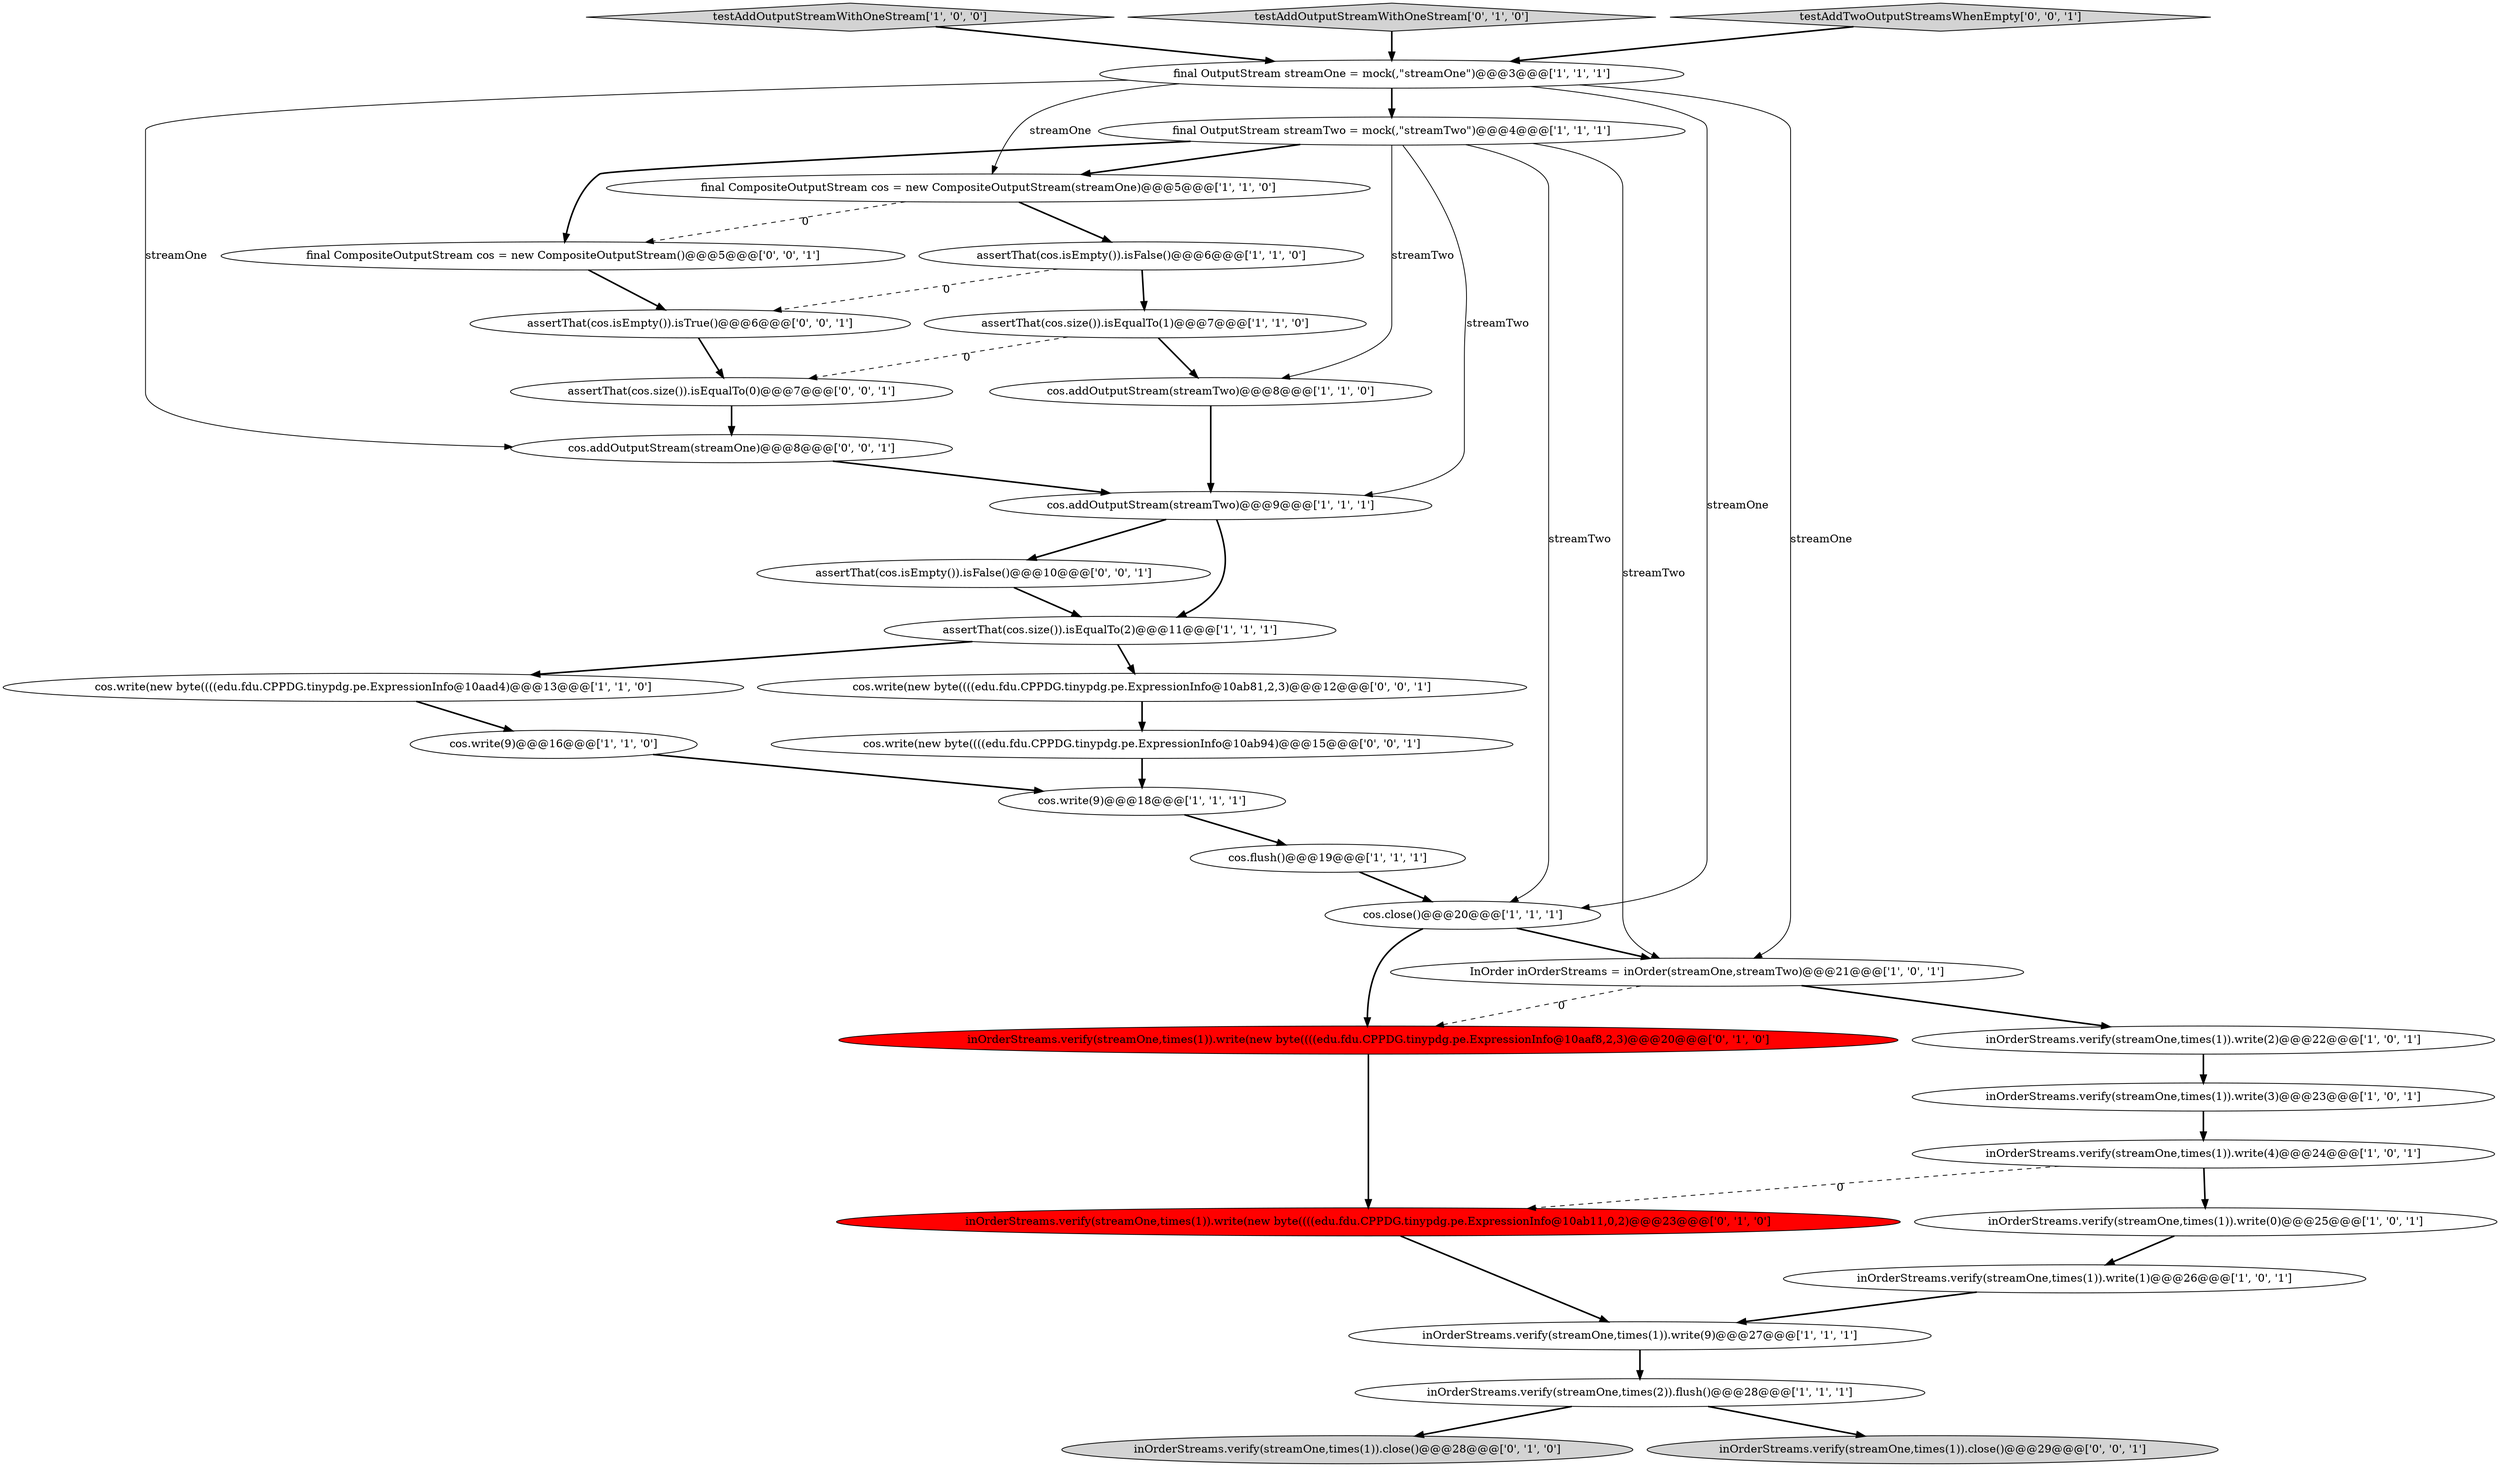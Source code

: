 digraph {
17 [style = filled, label = "cos.close()@@@20@@@['1', '1', '1']", fillcolor = white, shape = ellipse image = "AAA0AAABBB1BBB"];
6 [style = filled, label = "testAddOutputStreamWithOneStream['1', '0', '0']", fillcolor = lightgray, shape = diamond image = "AAA0AAABBB1BBB"];
5 [style = filled, label = "inOrderStreams.verify(streamOne,times(1)).write(4)@@@24@@@['1', '0', '1']", fillcolor = white, shape = ellipse image = "AAA0AAABBB1BBB"];
23 [style = filled, label = "inOrderStreams.verify(streamOne,times(1)).close()@@@28@@@['0', '1', '0']", fillcolor = lightgray, shape = ellipse image = "AAA0AAABBB2BBB"];
22 [style = filled, label = "inOrderStreams.verify(streamOne,times(1)).write(new byte((((edu.fdu.CPPDG.tinypdg.pe.ExpressionInfo@10ab11,0,2)@@@23@@@['0', '1', '0']", fillcolor = red, shape = ellipse image = "AAA1AAABBB2BBB"];
20 [style = filled, label = "inOrderStreams.verify(streamOne,times(1)).write(9)@@@27@@@['1', '1', '1']", fillcolor = white, shape = ellipse image = "AAA0AAABBB1BBB"];
18 [style = filled, label = "cos.write(new byte((((edu.fdu.CPPDG.tinypdg.pe.ExpressionInfo@10aad4)@@@13@@@['1', '1', '0']", fillcolor = white, shape = ellipse image = "AAA0AAABBB1BBB"];
21 [style = filled, label = "final OutputStream streamOne = mock(,\"streamOne\")@@@3@@@['1', '1', '1']", fillcolor = white, shape = ellipse image = "AAA0AAABBB1BBB"];
9 [style = filled, label = "inOrderStreams.verify(streamOne,times(2)).flush()@@@28@@@['1', '1', '1']", fillcolor = white, shape = ellipse image = "AAA0AAABBB1BBB"];
10 [style = filled, label = "assertThat(cos.size()).isEqualTo(1)@@@7@@@['1', '1', '0']", fillcolor = white, shape = ellipse image = "AAA0AAABBB1BBB"];
24 [style = filled, label = "inOrderStreams.verify(streamOne,times(1)).write(new byte((((edu.fdu.CPPDG.tinypdg.pe.ExpressionInfo@10aaf8,2,3)@@@20@@@['0', '1', '0']", fillcolor = red, shape = ellipse image = "AAA1AAABBB2BBB"];
29 [style = filled, label = "final CompositeOutputStream cos = new CompositeOutputStream()@@@5@@@['0', '0', '1']", fillcolor = white, shape = ellipse image = "AAA0AAABBB3BBB"];
13 [style = filled, label = "cos.addOutputStream(streamTwo)@@@8@@@['1', '1', '0']", fillcolor = white, shape = ellipse image = "AAA0AAABBB1BBB"];
32 [style = filled, label = "cos.addOutputStream(streamOne)@@@8@@@['0', '0', '1']", fillcolor = white, shape = ellipse image = "AAA0AAABBB3BBB"];
4 [style = filled, label = "assertThat(cos.isEmpty()).isFalse()@@@6@@@['1', '1', '0']", fillcolor = white, shape = ellipse image = "AAA0AAABBB1BBB"];
1 [style = filled, label = "cos.flush()@@@19@@@['1', '1', '1']", fillcolor = white, shape = ellipse image = "AAA0AAABBB1BBB"];
25 [style = filled, label = "testAddOutputStreamWithOneStream['0', '1', '0']", fillcolor = lightgray, shape = diamond image = "AAA0AAABBB2BBB"];
16 [style = filled, label = "inOrderStreams.verify(streamOne,times(1)).write(2)@@@22@@@['1', '0', '1']", fillcolor = white, shape = ellipse image = "AAA0AAABBB1BBB"];
11 [style = filled, label = "inOrderStreams.verify(streamOne,times(1)).write(1)@@@26@@@['1', '0', '1']", fillcolor = white, shape = ellipse image = "AAA0AAABBB1BBB"];
33 [style = filled, label = "testAddTwoOutputStreamsWhenEmpty['0', '0', '1']", fillcolor = lightgray, shape = diamond image = "AAA0AAABBB3BBB"];
15 [style = filled, label = "InOrder inOrderStreams = inOrder(streamOne,streamTwo)@@@21@@@['1', '0', '1']", fillcolor = white, shape = ellipse image = "AAA0AAABBB1BBB"];
34 [style = filled, label = "assertThat(cos.isEmpty()).isFalse()@@@10@@@['0', '0', '1']", fillcolor = white, shape = ellipse image = "AAA0AAABBB3BBB"];
19 [style = filled, label = "cos.write(9)@@@16@@@['1', '1', '0']", fillcolor = white, shape = ellipse image = "AAA0AAABBB1BBB"];
28 [style = filled, label = "inOrderStreams.verify(streamOne,times(1)).close()@@@29@@@['0', '0', '1']", fillcolor = lightgray, shape = ellipse image = "AAA0AAABBB3BBB"];
26 [style = filled, label = "cos.write(new byte((((edu.fdu.CPPDG.tinypdg.pe.ExpressionInfo@10ab94)@@@15@@@['0', '0', '1']", fillcolor = white, shape = ellipse image = "AAA0AAABBB3BBB"];
31 [style = filled, label = "cos.write(new byte((((edu.fdu.CPPDG.tinypdg.pe.ExpressionInfo@10ab81,2,3)@@@12@@@['0', '0', '1']", fillcolor = white, shape = ellipse image = "AAA0AAABBB3BBB"];
0 [style = filled, label = "cos.write(9)@@@18@@@['1', '1', '1']", fillcolor = white, shape = ellipse image = "AAA0AAABBB1BBB"];
8 [style = filled, label = "inOrderStreams.verify(streamOne,times(1)).write(0)@@@25@@@['1', '0', '1']", fillcolor = white, shape = ellipse image = "AAA0AAABBB1BBB"];
3 [style = filled, label = "final OutputStream streamTwo = mock(,\"streamTwo\")@@@4@@@['1', '1', '1']", fillcolor = white, shape = ellipse image = "AAA0AAABBB1BBB"];
14 [style = filled, label = "final CompositeOutputStream cos = new CompositeOutputStream(streamOne)@@@5@@@['1', '1', '0']", fillcolor = white, shape = ellipse image = "AAA0AAABBB1BBB"];
2 [style = filled, label = "inOrderStreams.verify(streamOne,times(1)).write(3)@@@23@@@['1', '0', '1']", fillcolor = white, shape = ellipse image = "AAA0AAABBB1BBB"];
12 [style = filled, label = "cos.addOutputStream(streamTwo)@@@9@@@['1', '1', '1']", fillcolor = white, shape = ellipse image = "AAA0AAABBB1BBB"];
27 [style = filled, label = "assertThat(cos.isEmpty()).isTrue()@@@6@@@['0', '0', '1']", fillcolor = white, shape = ellipse image = "AAA0AAABBB3BBB"];
7 [style = filled, label = "assertThat(cos.size()).isEqualTo(2)@@@11@@@['1', '1', '1']", fillcolor = white, shape = ellipse image = "AAA0AAABBB1BBB"];
30 [style = filled, label = "assertThat(cos.size()).isEqualTo(0)@@@7@@@['0', '0', '1']", fillcolor = white, shape = ellipse image = "AAA0AAABBB3BBB"];
4->10 [style = bold, label=""];
11->20 [style = bold, label=""];
5->8 [style = bold, label=""];
20->9 [style = bold, label=""];
32->12 [style = bold, label=""];
6->21 [style = bold, label=""];
27->30 [style = bold, label=""];
3->14 [style = bold, label=""];
15->24 [style = dashed, label="0"];
18->19 [style = bold, label=""];
34->7 [style = bold, label=""];
4->27 [style = dashed, label="0"];
3->12 [style = solid, label="streamTwo"];
30->32 [style = bold, label=""];
12->34 [style = bold, label=""];
3->17 [style = solid, label="streamTwo"];
21->32 [style = solid, label="streamOne"];
7->31 [style = bold, label=""];
16->2 [style = bold, label=""];
21->3 [style = bold, label=""];
15->16 [style = bold, label=""];
24->22 [style = bold, label=""];
21->17 [style = solid, label="streamOne"];
12->7 [style = bold, label=""];
19->0 [style = bold, label=""];
1->17 [style = bold, label=""];
9->28 [style = bold, label=""];
9->23 [style = bold, label=""];
21->15 [style = solid, label="streamOne"];
29->27 [style = bold, label=""];
31->26 [style = bold, label=""];
26->0 [style = bold, label=""];
17->24 [style = bold, label=""];
10->30 [style = dashed, label="0"];
13->12 [style = bold, label=""];
10->13 [style = bold, label=""];
22->20 [style = bold, label=""];
0->1 [style = bold, label=""];
3->15 [style = solid, label="streamTwo"];
17->15 [style = bold, label=""];
7->18 [style = bold, label=""];
21->14 [style = solid, label="streamOne"];
33->21 [style = bold, label=""];
14->29 [style = dashed, label="0"];
8->11 [style = bold, label=""];
3->13 [style = solid, label="streamTwo"];
3->29 [style = bold, label=""];
25->21 [style = bold, label=""];
2->5 [style = bold, label=""];
14->4 [style = bold, label=""];
5->22 [style = dashed, label="0"];
}
